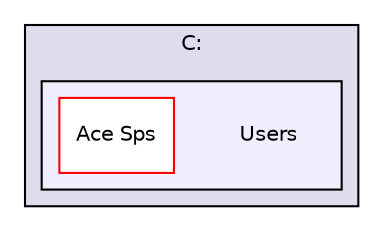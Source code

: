 digraph "C:/Users" {
  compound=true
  node [ fontsize="10", fontname="Helvetica"];
  edge [ labelfontsize="10", labelfontname="Helvetica"];
  subgraph clusterdir_e6bb53534ac0e427887cf7a94c0c004e {
    graph [ bgcolor="#ddddee", pencolor="black", label="C:" fontname="Helvetica", fontsize="10", URL="dir_e6bb53534ac0e427887cf7a94c0c004e.html"]
  subgraph clusterdir_8ceffd4ee35c3518d4e8bdc7e638efe8 {
    graph [ bgcolor="#eeeeff", pencolor="black", label="" URL="dir_8ceffd4ee35c3518d4e8bdc7e638efe8.html"];
    dir_8ceffd4ee35c3518d4e8bdc7e638efe8 [shape=plaintext label="Users"];
    dir_0b2715075cf8312880efe4f625451012 [shape=box label="Ace Sps" color="red" fillcolor="white" style="filled" URL="dir_0b2715075cf8312880efe4f625451012.html"];
  }
  }
}
